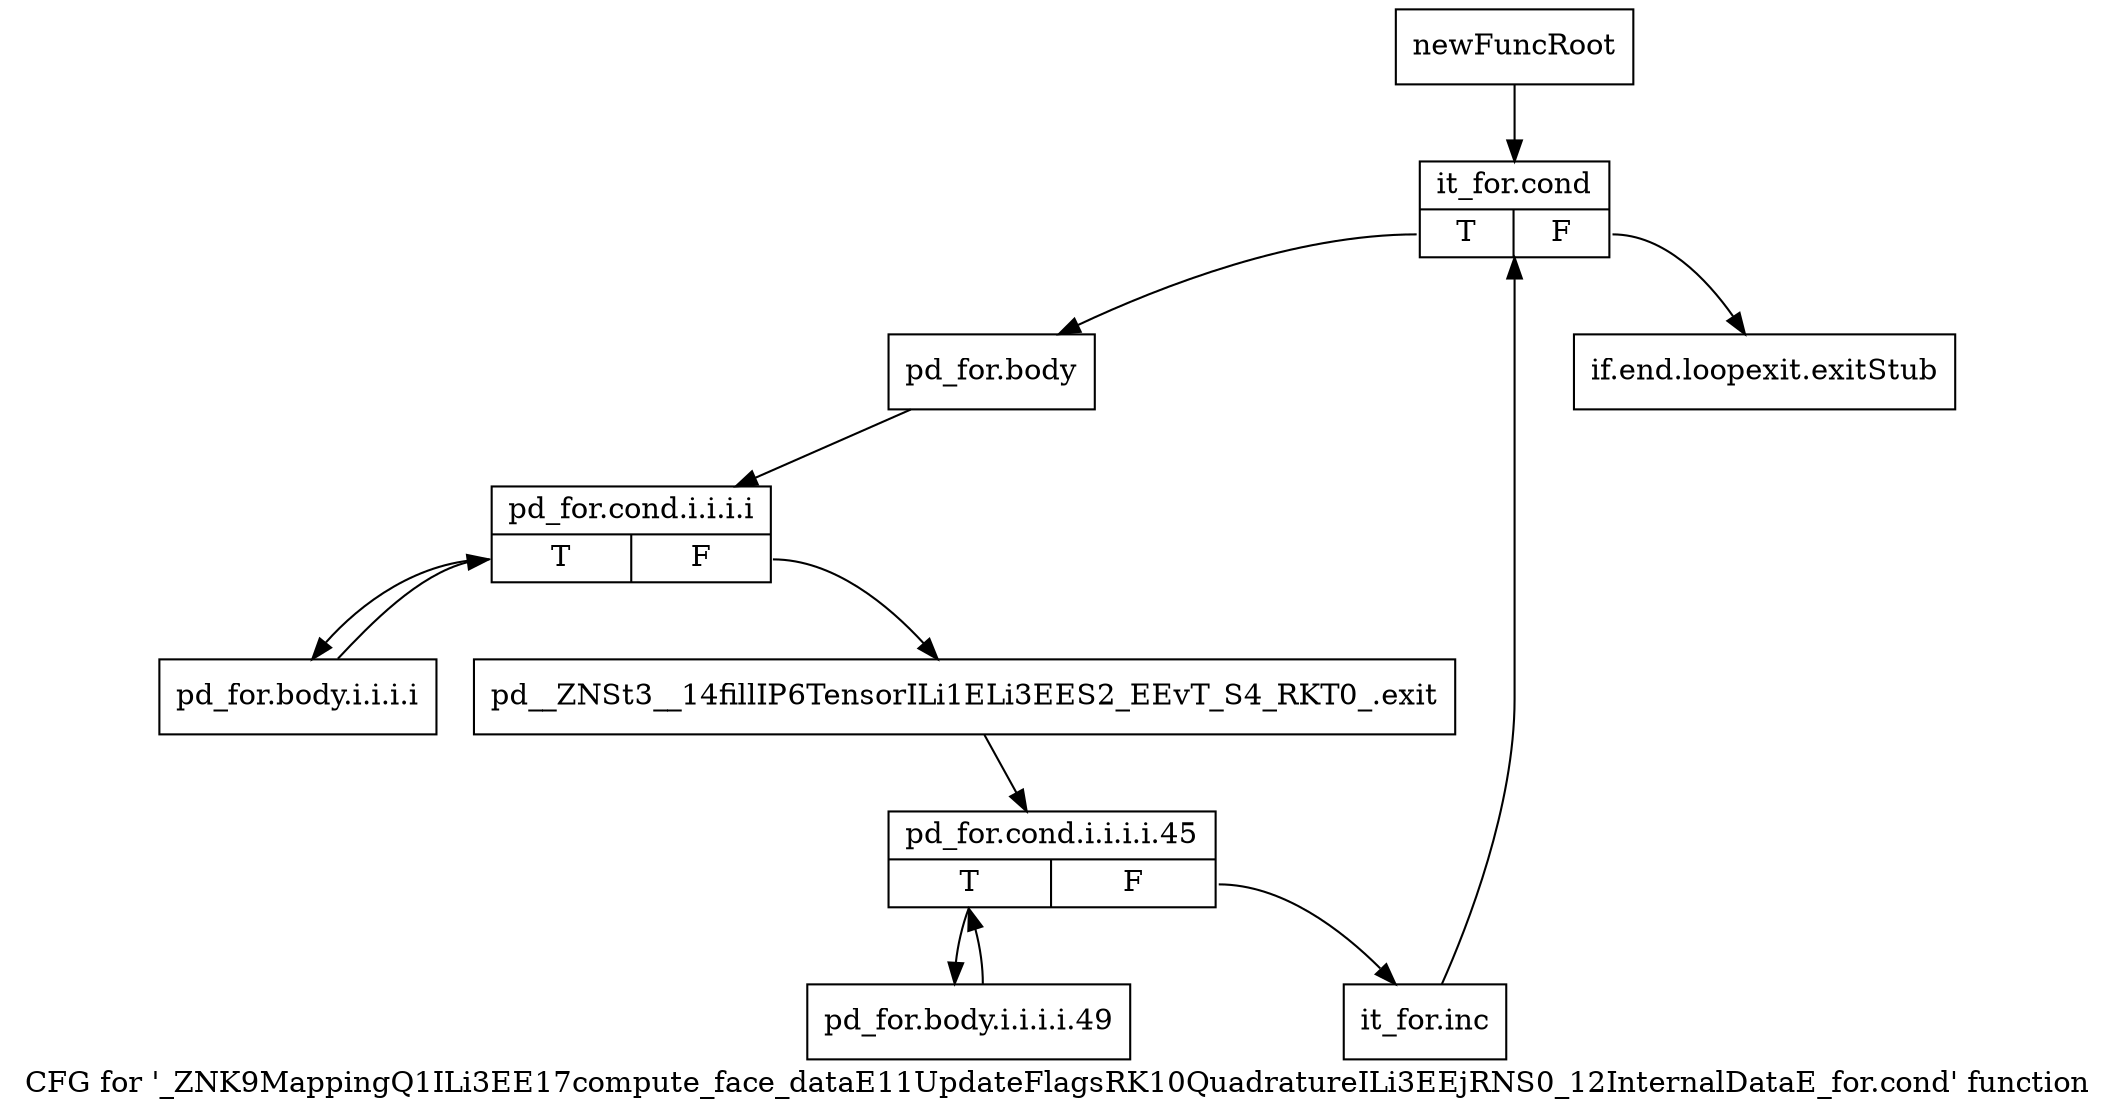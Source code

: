 digraph "CFG for '_ZNK9MappingQ1ILi3EE17compute_face_dataE11UpdateFlagsRK10QuadratureILi3EEjRNS0_12InternalDataE_for.cond' function" {
	label="CFG for '_ZNK9MappingQ1ILi3EE17compute_face_dataE11UpdateFlagsRK10QuadratureILi3EEjRNS0_12InternalDataE_for.cond' function";

	Node0x94c0580 [shape=record,label="{newFuncRoot}"];
	Node0x94c0580 -> Node0x94c0620;
	Node0x94c05d0 [shape=record,label="{if.end.loopexit.exitStub}"];
	Node0x94c0620 [shape=record,label="{it_for.cond|{<s0>T|<s1>F}}"];
	Node0x94c0620:s0 -> Node0x94c0670;
	Node0x94c0620:s1 -> Node0x94c05d0;
	Node0x94c0670 [shape=record,label="{pd_for.body}"];
	Node0x94c0670 -> Node0x94c06c0;
	Node0x94c06c0 [shape=record,label="{pd_for.cond.i.i.i.i|{<s0>T|<s1>F}}"];
	Node0x94c06c0:s0 -> Node0x94c0850;
	Node0x94c06c0:s1 -> Node0x94c0710;
	Node0x94c0710 [shape=record,label="{pd__ZNSt3__14fillIP6TensorILi1ELi3EES2_EEvT_S4_RKT0_.exit}"];
	Node0x94c0710 -> Node0x94c0760;
	Node0x94c0760 [shape=record,label="{pd_for.cond.i.i.i.i.45|{<s0>T|<s1>F}}"];
	Node0x94c0760:s0 -> Node0x94c0800;
	Node0x94c0760:s1 -> Node0x94c07b0;
	Node0x94c07b0 [shape=record,label="{it_for.inc}"];
	Node0x94c07b0 -> Node0x94c0620;
	Node0x94c0800 [shape=record,label="{pd_for.body.i.i.i.i.49}"];
	Node0x94c0800 -> Node0x94c0760;
	Node0x94c0850 [shape=record,label="{pd_for.body.i.i.i.i}"];
	Node0x94c0850 -> Node0x94c06c0;
}
